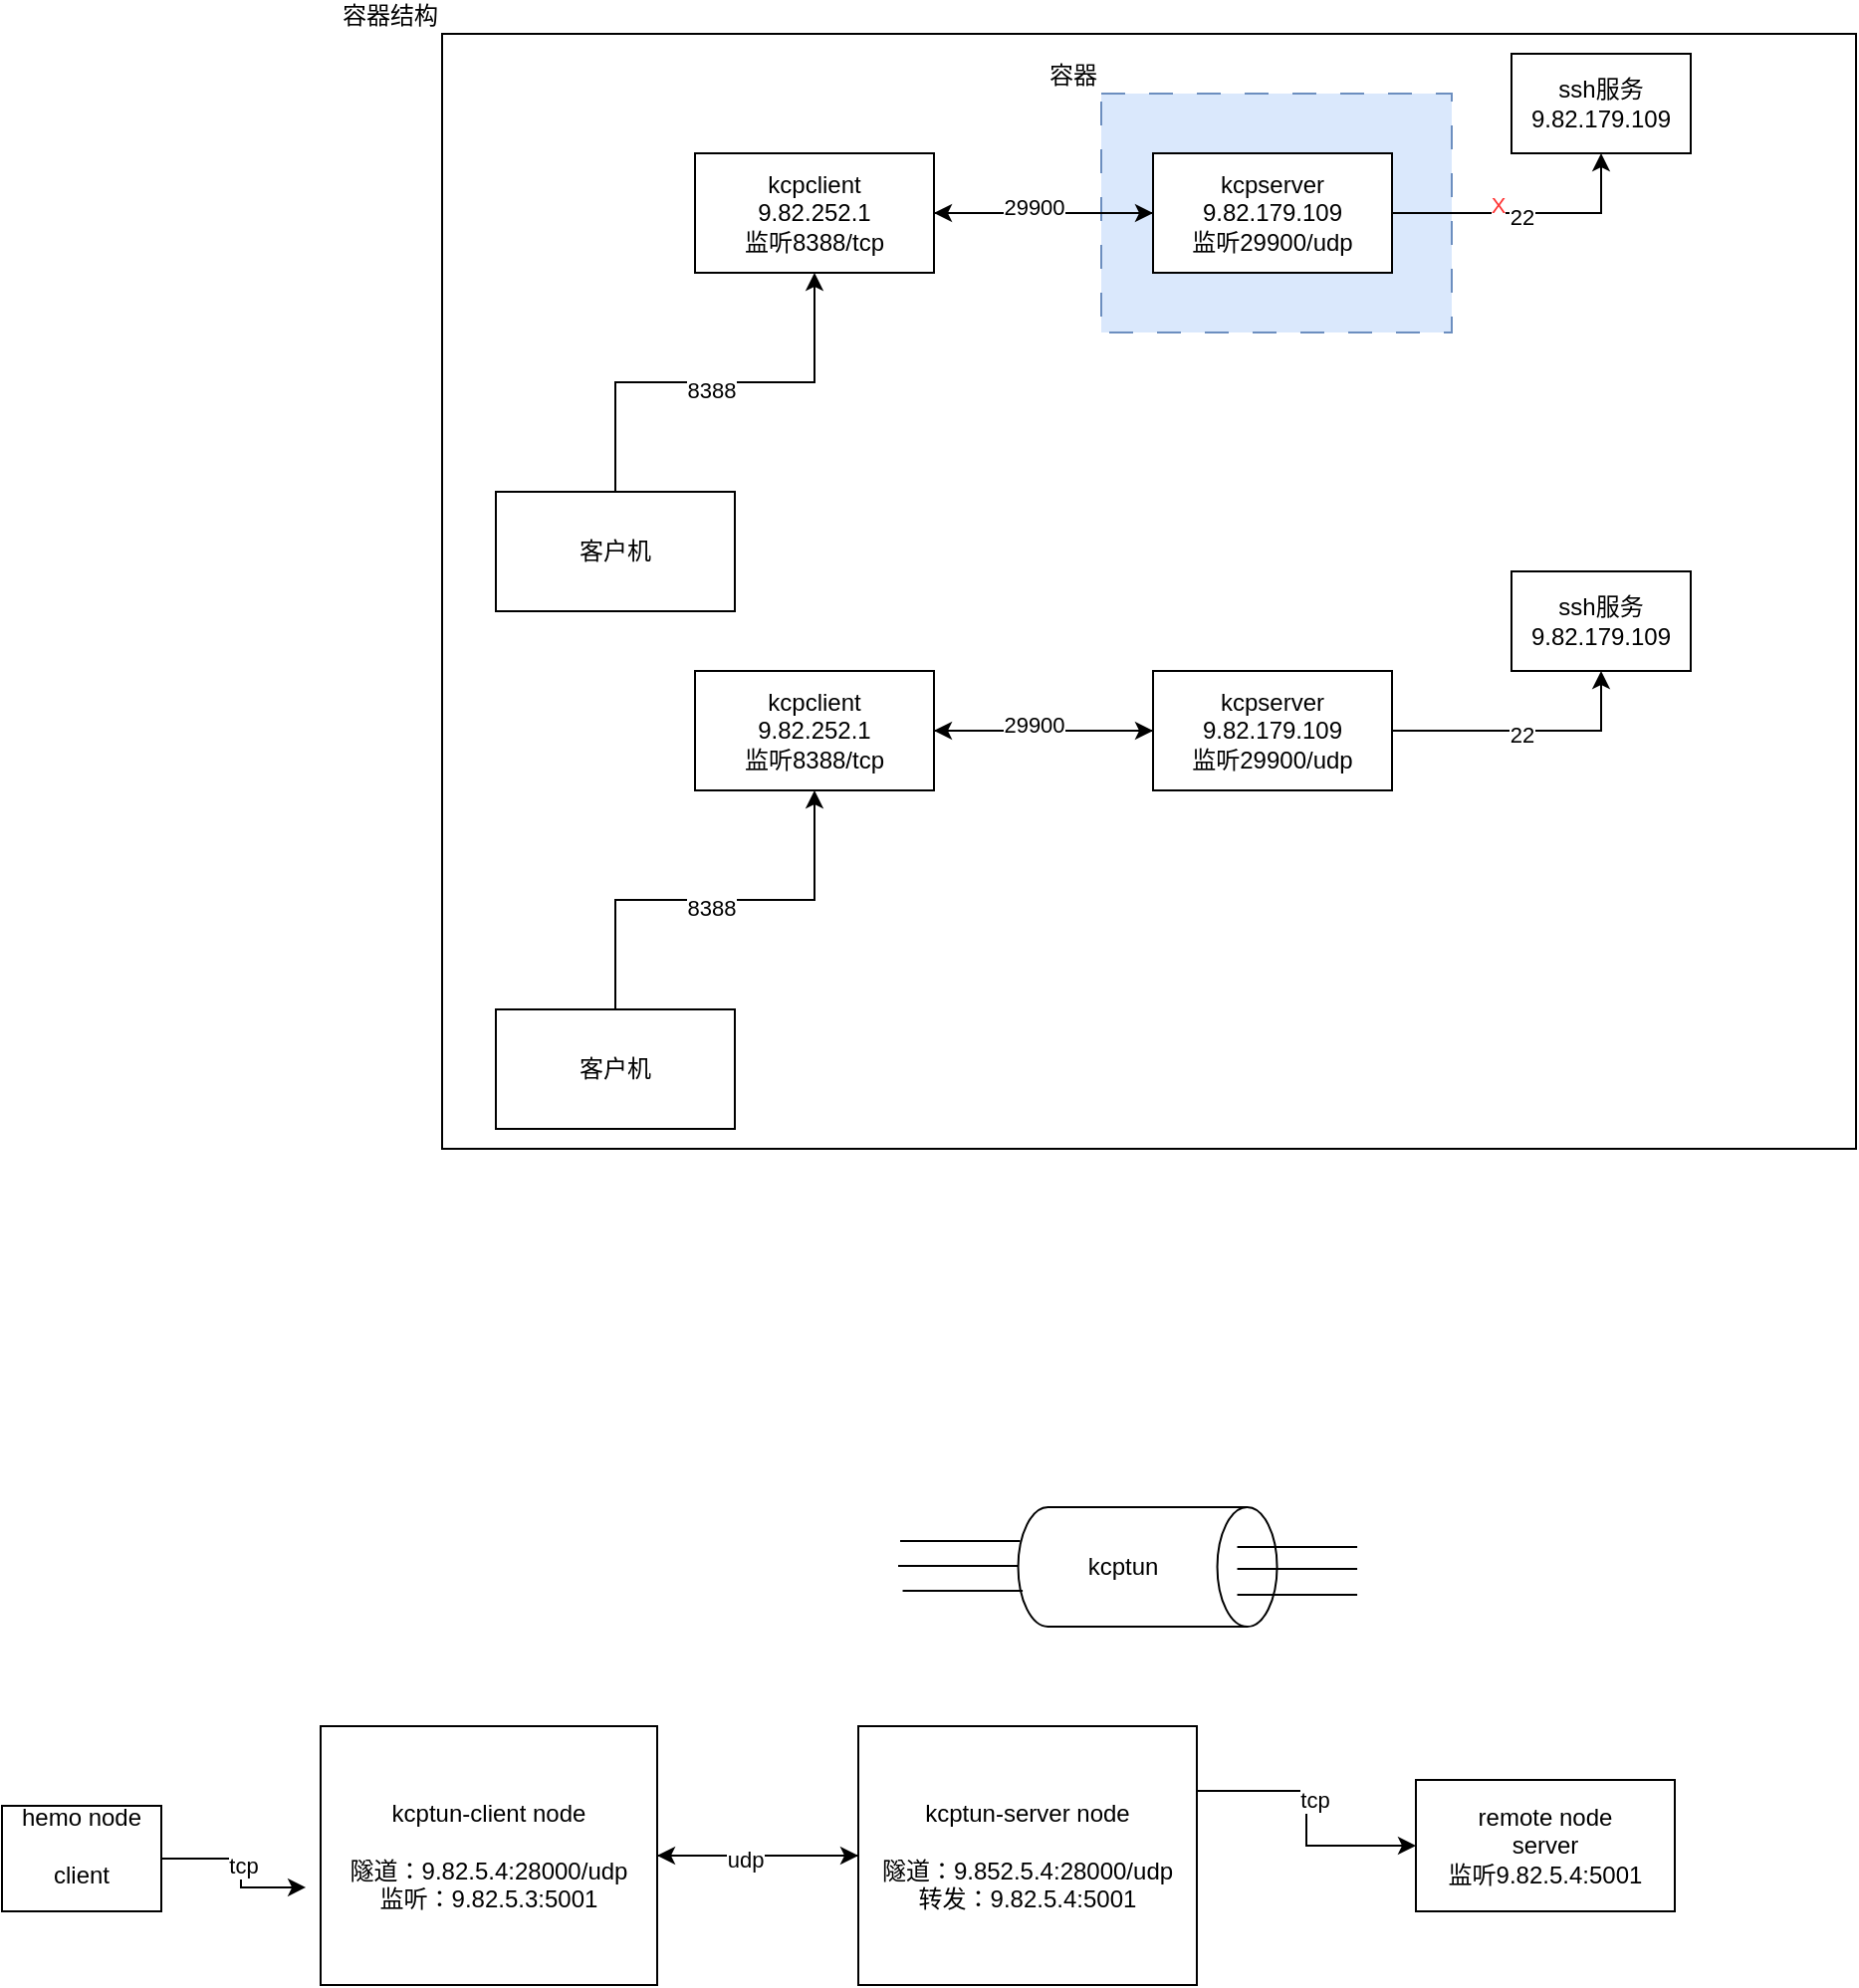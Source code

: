 <mxfile version="26.2.14">
  <diagram name="第 1 页" id="iv7qXB17adP3trQ78rd2">
    <mxGraphModel dx="2078" dy="660" grid="1" gridSize="10" guides="1" tooltips="1" connect="1" arrows="1" fold="1" page="1" pageScale="1" pageWidth="827" pageHeight="1169" math="0" shadow="0">
      <root>
        <mxCell id="0" />
        <mxCell id="1" parent="0" />
        <mxCell id="JmqgNwqlaHLsCQ27jU1V-3" value="kcptun" style="shape=cylinder3;whiteSpace=wrap;html=1;boundedLbl=1;backgroundOutline=1;size=15;direction=south;" vertex="1" parent="1">
          <mxGeometry x="330.27" y="880" width="130" height="60" as="geometry" />
        </mxCell>
        <mxCell id="JmqgNwqlaHLsCQ27jU1V-6" value="" style="endArrow=none;html=1;rounded=0;exitX=0.563;exitY=0.4;exitDx=0;exitDy=0;exitPerimeter=0;" edge="1" parent="1">
          <mxGeometry width="50" height="50" relative="1" as="geometry">
            <mxPoint x="440.27" y="900" as="sourcePoint" />
            <mxPoint x="500.54" y="900" as="targetPoint" />
          </mxGeometry>
        </mxCell>
        <mxCell id="JmqgNwqlaHLsCQ27jU1V-9" value="" style="endArrow=none;html=1;rounded=0;exitX=0.563;exitY=0.4;exitDx=0;exitDy=0;exitPerimeter=0;" edge="1" parent="1">
          <mxGeometry width="50" height="50" relative="1" as="geometry">
            <mxPoint x="440.27" y="911" as="sourcePoint" />
            <mxPoint x="500.54" y="911" as="targetPoint" />
          </mxGeometry>
        </mxCell>
        <mxCell id="JmqgNwqlaHLsCQ27jU1V-10" value="" style="endArrow=none;html=1;rounded=0;exitX=0.563;exitY=0.4;exitDx=0;exitDy=0;exitPerimeter=0;" edge="1" parent="1">
          <mxGeometry width="50" height="50" relative="1" as="geometry">
            <mxPoint x="440.27" y="924" as="sourcePoint" />
            <mxPoint x="500.54" y="924" as="targetPoint" />
          </mxGeometry>
        </mxCell>
        <mxCell id="JmqgNwqlaHLsCQ27jU1V-11" value="" style="endArrow=none;html=1;rounded=0;exitX=0.563;exitY=0.4;exitDx=0;exitDy=0;exitPerimeter=0;" edge="1" parent="1">
          <mxGeometry width="50" height="50" relative="1" as="geometry">
            <mxPoint x="272.27" y="922" as="sourcePoint" />
            <mxPoint x="332.54" y="922" as="targetPoint" />
          </mxGeometry>
        </mxCell>
        <mxCell id="JmqgNwqlaHLsCQ27jU1V-12" value="" style="endArrow=none;html=1;rounded=0;exitX=0.563;exitY=0.4;exitDx=0;exitDy=0;exitPerimeter=0;" edge="1" parent="1">
          <mxGeometry width="50" height="50" relative="1" as="geometry">
            <mxPoint x="270" y="909.5" as="sourcePoint" />
            <mxPoint x="330.27" y="909.5" as="targetPoint" />
          </mxGeometry>
        </mxCell>
        <mxCell id="JmqgNwqlaHLsCQ27jU1V-13" value="" style="endArrow=none;html=1;rounded=0;exitX=0.563;exitY=0.4;exitDx=0;exitDy=0;exitPerimeter=0;" edge="1" parent="1">
          <mxGeometry width="50" height="50" relative="1" as="geometry">
            <mxPoint x="271" y="897" as="sourcePoint" />
            <mxPoint x="331.27" y="897" as="targetPoint" />
          </mxGeometry>
        </mxCell>
        <mxCell id="JmqgNwqlaHLsCQ27jU1V-15" value="" style="group" vertex="1" connectable="0" parent="1">
          <mxGeometry x="41" y="140" width="710" height="560" as="geometry" />
        </mxCell>
        <mxCell id="JmqgNwqlaHLsCQ27jU1V-1" value="容器结构" style="rounded=0;whiteSpace=wrap;html=1;labelPosition=left;verticalLabelPosition=top;align=right;verticalAlign=bottom;" vertex="1" parent="JmqgNwqlaHLsCQ27jU1V-15">
          <mxGeometry width="710" height="560" as="geometry" />
        </mxCell>
        <mxCell id="7KyNTXWsRjial-kZLejf-12" value="容器" style="rounded=0;whiteSpace=wrap;html=1;dashed=1;dashPattern=12 12;fillColor=#dae8fc;strokeColor=#6c8ebf;align=right;labelPosition=left;verticalLabelPosition=top;verticalAlign=bottom;" parent="JmqgNwqlaHLsCQ27jU1V-15" vertex="1">
          <mxGeometry x="331" y="30" width="176" height="120" as="geometry" />
        </mxCell>
        <mxCell id="7KyNTXWsRjial-kZLejf-3" style="edgeStyle=orthogonalEdgeStyle;rounded=0;orthogonalLoop=1;jettySize=auto;html=1;exitX=1;exitY=0.5;exitDx=0;exitDy=0;entryX=0;entryY=0.5;entryDx=0;entryDy=0;" parent="JmqgNwqlaHLsCQ27jU1V-15" source="7KyNTXWsRjial-kZLejf-1" target="7KyNTXWsRjial-kZLejf-2" edge="1">
          <mxGeometry relative="1" as="geometry" />
        </mxCell>
        <mxCell id="7KyNTXWsRjial-kZLejf-1" value="kcpclient&lt;div&gt;9.82.252.1&lt;/div&gt;&lt;div&gt;监听8388/tcp&lt;/div&gt;" style="rounded=0;whiteSpace=wrap;html=1;" parent="JmqgNwqlaHLsCQ27jU1V-15" vertex="1">
          <mxGeometry x="127" y="60" width="120" height="60" as="geometry" />
        </mxCell>
        <mxCell id="7KyNTXWsRjial-kZLejf-4" style="edgeStyle=orthogonalEdgeStyle;rounded=0;orthogonalLoop=1;jettySize=auto;html=1;exitX=0;exitY=0.5;exitDx=0;exitDy=0;entryX=1;entryY=0.5;entryDx=0;entryDy=0;" parent="JmqgNwqlaHLsCQ27jU1V-15" source="7KyNTXWsRjial-kZLejf-2" target="7KyNTXWsRjial-kZLejf-1" edge="1">
          <mxGeometry relative="1" as="geometry" />
        </mxCell>
        <mxCell id="7KyNTXWsRjial-kZLejf-5" value="29900" style="edgeLabel;html=1;align=center;verticalAlign=middle;resizable=0;points=[];" parent="7KyNTXWsRjial-kZLejf-4" vertex="1" connectable="0">
          <mxGeometry x="0.088" y="-3" relative="1" as="geometry">
            <mxPoint as="offset" />
          </mxGeometry>
        </mxCell>
        <mxCell id="7KyNTXWsRjial-kZLejf-7" style="edgeStyle=orthogonalEdgeStyle;rounded=0;orthogonalLoop=1;jettySize=auto;html=1;exitX=1;exitY=0.5;exitDx=0;exitDy=0;entryX=0.5;entryY=1;entryDx=0;entryDy=0;" parent="JmqgNwqlaHLsCQ27jU1V-15" source="7KyNTXWsRjial-kZLejf-2" target="7KyNTXWsRjial-kZLejf-6" edge="1">
          <mxGeometry relative="1" as="geometry" />
        </mxCell>
        <mxCell id="7KyNTXWsRjial-kZLejf-11" value="22" style="edgeLabel;html=1;align=center;verticalAlign=middle;resizable=0;points=[];" parent="7KyNTXWsRjial-kZLejf-7" vertex="1" connectable="0">
          <mxGeometry x="-0.034" y="-2" relative="1" as="geometry">
            <mxPoint as="offset" />
          </mxGeometry>
        </mxCell>
        <mxCell id="7KyNTXWsRjial-kZLejf-24" value="X" style="edgeLabel;html=1;align=center;verticalAlign=middle;resizable=0;points=[];fontColor=#FF3333;labelBackgroundColor=default;" parent="7KyNTXWsRjial-kZLejf-7" vertex="1" connectable="0">
          <mxGeometry x="-0.221" y="4" relative="1" as="geometry">
            <mxPoint as="offset" />
          </mxGeometry>
        </mxCell>
        <mxCell id="7KyNTXWsRjial-kZLejf-2" value="kcpserver&lt;div&gt;&lt;div&gt;9.82.179.109&lt;/div&gt;&lt;/div&gt;&lt;div&gt;监听29900/udp&lt;/div&gt;" style="rounded=0;whiteSpace=wrap;html=1;" parent="JmqgNwqlaHLsCQ27jU1V-15" vertex="1">
          <mxGeometry x="357" y="60" width="120" height="60" as="geometry" />
        </mxCell>
        <mxCell id="7KyNTXWsRjial-kZLejf-6" value="ssh服务&lt;div&gt;9.82.179.109&lt;/div&gt;" style="rounded=0;whiteSpace=wrap;html=1;" parent="JmqgNwqlaHLsCQ27jU1V-15" vertex="1">
          <mxGeometry x="537" y="10" width="90" height="50" as="geometry" />
        </mxCell>
        <mxCell id="7KyNTXWsRjial-kZLejf-9" style="edgeStyle=orthogonalEdgeStyle;rounded=0;orthogonalLoop=1;jettySize=auto;html=1;exitX=0.5;exitY=0;exitDx=0;exitDy=0;entryX=0.5;entryY=1;entryDx=0;entryDy=0;" parent="JmqgNwqlaHLsCQ27jU1V-15" source="7KyNTXWsRjial-kZLejf-8" target="7KyNTXWsRjial-kZLejf-1" edge="1">
          <mxGeometry relative="1" as="geometry" />
        </mxCell>
        <mxCell id="7KyNTXWsRjial-kZLejf-10" value="8388" style="edgeLabel;html=1;align=center;verticalAlign=middle;resizable=0;points=[];" parent="7KyNTXWsRjial-kZLejf-9" vertex="1" connectable="0">
          <mxGeometry x="-0.017" y="-4" relative="1" as="geometry">
            <mxPoint as="offset" />
          </mxGeometry>
        </mxCell>
        <mxCell id="7KyNTXWsRjial-kZLejf-8" value="客户机" style="rounded=0;whiteSpace=wrap;html=1;" parent="JmqgNwqlaHLsCQ27jU1V-15" vertex="1">
          <mxGeometry x="27" y="230" width="120" height="60" as="geometry" />
        </mxCell>
        <mxCell id="7KyNTXWsRjial-kZLejf-13" style="edgeStyle=orthogonalEdgeStyle;rounded=0;orthogonalLoop=1;jettySize=auto;html=1;exitX=1;exitY=0.5;exitDx=0;exitDy=0;entryX=0;entryY=0.5;entryDx=0;entryDy=0;" parent="JmqgNwqlaHLsCQ27jU1V-15" source="7KyNTXWsRjial-kZLejf-14" target="7KyNTXWsRjial-kZLejf-19" edge="1">
          <mxGeometry relative="1" as="geometry" />
        </mxCell>
        <mxCell id="7KyNTXWsRjial-kZLejf-14" value="kcpclient&lt;div&gt;9.82.252.1&lt;/div&gt;&lt;div&gt;监听8388/tcp&lt;/div&gt;" style="rounded=0;whiteSpace=wrap;html=1;" parent="JmqgNwqlaHLsCQ27jU1V-15" vertex="1">
          <mxGeometry x="127" y="320" width="120" height="60" as="geometry" />
        </mxCell>
        <mxCell id="7KyNTXWsRjial-kZLejf-15" style="edgeStyle=orthogonalEdgeStyle;rounded=0;orthogonalLoop=1;jettySize=auto;html=1;exitX=0;exitY=0.5;exitDx=0;exitDy=0;entryX=1;entryY=0.5;entryDx=0;entryDy=0;" parent="JmqgNwqlaHLsCQ27jU1V-15" source="7KyNTXWsRjial-kZLejf-19" target="7KyNTXWsRjial-kZLejf-14" edge="1">
          <mxGeometry relative="1" as="geometry" />
        </mxCell>
        <mxCell id="7KyNTXWsRjial-kZLejf-16" value="29900" style="edgeLabel;html=1;align=center;verticalAlign=middle;resizable=0;points=[];" parent="7KyNTXWsRjial-kZLejf-15" vertex="1" connectable="0">
          <mxGeometry x="0.088" y="-3" relative="1" as="geometry">
            <mxPoint as="offset" />
          </mxGeometry>
        </mxCell>
        <mxCell id="7KyNTXWsRjial-kZLejf-17" style="edgeStyle=orthogonalEdgeStyle;rounded=0;orthogonalLoop=1;jettySize=auto;html=1;exitX=1;exitY=0.5;exitDx=0;exitDy=0;entryX=0.5;entryY=1;entryDx=0;entryDy=0;" parent="JmqgNwqlaHLsCQ27jU1V-15" source="7KyNTXWsRjial-kZLejf-19" target="7KyNTXWsRjial-kZLejf-20" edge="1">
          <mxGeometry relative="1" as="geometry" />
        </mxCell>
        <mxCell id="7KyNTXWsRjial-kZLejf-18" value="22" style="edgeLabel;html=1;align=center;verticalAlign=middle;resizable=0;points=[];" parent="7KyNTXWsRjial-kZLejf-17" vertex="1" connectable="0">
          <mxGeometry x="-0.034" y="-2" relative="1" as="geometry">
            <mxPoint as="offset" />
          </mxGeometry>
        </mxCell>
        <mxCell id="7KyNTXWsRjial-kZLejf-19" value="kcpserver&lt;div&gt;&lt;div&gt;9.82.179.109&lt;/div&gt;&lt;/div&gt;&lt;div&gt;监听29900/udp&lt;/div&gt;" style="rounded=0;whiteSpace=wrap;html=1;" parent="JmqgNwqlaHLsCQ27jU1V-15" vertex="1">
          <mxGeometry x="357" y="320" width="120" height="60" as="geometry" />
        </mxCell>
        <mxCell id="7KyNTXWsRjial-kZLejf-20" value="ssh服务&lt;div&gt;9.82.179.109&lt;/div&gt;" style="rounded=0;whiteSpace=wrap;html=1;" parent="JmqgNwqlaHLsCQ27jU1V-15" vertex="1">
          <mxGeometry x="537" y="270" width="90" height="50" as="geometry" />
        </mxCell>
        <mxCell id="7KyNTXWsRjial-kZLejf-21" style="edgeStyle=orthogonalEdgeStyle;rounded=0;orthogonalLoop=1;jettySize=auto;html=1;exitX=0.5;exitY=0;exitDx=0;exitDy=0;entryX=0.5;entryY=1;entryDx=0;entryDy=0;" parent="JmqgNwqlaHLsCQ27jU1V-15" source="7KyNTXWsRjial-kZLejf-23" target="7KyNTXWsRjial-kZLejf-14" edge="1">
          <mxGeometry relative="1" as="geometry" />
        </mxCell>
        <mxCell id="7KyNTXWsRjial-kZLejf-22" value="8388" style="edgeLabel;html=1;align=center;verticalAlign=middle;resizable=0;points=[];" parent="7KyNTXWsRjial-kZLejf-21" vertex="1" connectable="0">
          <mxGeometry x="-0.017" y="-4" relative="1" as="geometry">
            <mxPoint as="offset" />
          </mxGeometry>
        </mxCell>
        <mxCell id="7KyNTXWsRjial-kZLejf-23" value="客户机" style="rounded=0;whiteSpace=wrap;html=1;" parent="JmqgNwqlaHLsCQ27jU1V-15" vertex="1">
          <mxGeometry x="27" y="490" width="120" height="60" as="geometry" />
        </mxCell>
        <mxCell id="JmqgNwqlaHLsCQ27jU1V-16" value="&lt;div&gt;hemo node&lt;/div&gt;&lt;div&gt;&lt;br&gt;&lt;/div&gt;client&lt;div&gt;&lt;br&gt;&lt;/div&gt;" style="rounded=0;whiteSpace=wrap;html=1;" vertex="1" parent="1">
          <mxGeometry x="-180" y="1030" width="80" height="53" as="geometry" />
        </mxCell>
        <mxCell id="JmqgNwqlaHLsCQ27jU1V-19" style="edgeStyle=orthogonalEdgeStyle;rounded=0;orthogonalLoop=1;jettySize=auto;html=1;exitX=1;exitY=0.5;exitDx=0;exitDy=0;entryX=0;entryY=0.5;entryDx=0;entryDy=0;" edge="1" parent="1" source="JmqgNwqlaHLsCQ27jU1V-17" target="JmqgNwqlaHLsCQ27jU1V-18">
          <mxGeometry relative="1" as="geometry" />
        </mxCell>
        <mxCell id="JmqgNwqlaHLsCQ27jU1V-17" value="kcptun-client node&lt;div&gt;&lt;br&gt;&lt;/div&gt;&lt;div&gt;隧道：9.82.5.4:28000/udp&lt;/div&gt;&lt;div&gt;监听：9.82.5.3:5001&lt;/div&gt;" style="rounded=0;whiteSpace=wrap;html=1;" vertex="1" parent="1">
          <mxGeometry x="-20" y="990" width="169" height="130" as="geometry" />
        </mxCell>
        <mxCell id="JmqgNwqlaHLsCQ27jU1V-23" style="edgeStyle=orthogonalEdgeStyle;rounded=0;orthogonalLoop=1;jettySize=auto;html=1;exitX=0;exitY=0.5;exitDx=0;exitDy=0;entryX=1;entryY=0.5;entryDx=0;entryDy=0;" edge="1" parent="1" source="JmqgNwqlaHLsCQ27jU1V-18" target="JmqgNwqlaHLsCQ27jU1V-17">
          <mxGeometry relative="1" as="geometry" />
        </mxCell>
        <mxCell id="JmqgNwqlaHLsCQ27jU1V-24" value="udp" style="edgeLabel;html=1;align=center;verticalAlign=middle;resizable=0;points=[];" vertex="1" connectable="0" parent="JmqgNwqlaHLsCQ27jU1V-23">
          <mxGeometry x="0.133" y="2" relative="1" as="geometry">
            <mxPoint as="offset" />
          </mxGeometry>
        </mxCell>
        <mxCell id="JmqgNwqlaHLsCQ27jU1V-29" style="edgeStyle=orthogonalEdgeStyle;rounded=0;orthogonalLoop=1;jettySize=auto;html=1;exitX=1;exitY=0.25;exitDx=0;exitDy=0;entryX=0;entryY=0.5;entryDx=0;entryDy=0;" edge="1" parent="1" source="JmqgNwqlaHLsCQ27jU1V-18" target="JmqgNwqlaHLsCQ27jU1V-27">
          <mxGeometry relative="1" as="geometry">
            <mxPoint x="520" y="1010" as="targetPoint" />
          </mxGeometry>
        </mxCell>
        <mxCell id="JmqgNwqlaHLsCQ27jU1V-30" value="tcp" style="edgeLabel;html=1;align=center;verticalAlign=middle;resizable=0;points=[];" vertex="1" connectable="0" parent="JmqgNwqlaHLsCQ27jU1V-29">
          <mxGeometry x="-0.136" y="4" relative="1" as="geometry">
            <mxPoint as="offset" />
          </mxGeometry>
        </mxCell>
        <mxCell id="JmqgNwqlaHLsCQ27jU1V-18" value="kcptun-server node&lt;div&gt;&lt;br&gt;&lt;div&gt;隧道：9.852.5.4:28000/udp&lt;/div&gt;&lt;div&gt;转发：9.82.5.4:5001&lt;/div&gt;&lt;/div&gt;" style="rounded=0;whiteSpace=wrap;html=1;" vertex="1" parent="1">
          <mxGeometry x="250" y="990" width="170" height="130" as="geometry" />
        </mxCell>
        <mxCell id="JmqgNwqlaHLsCQ27jU1V-25" style="edgeStyle=orthogonalEdgeStyle;rounded=0;orthogonalLoop=1;jettySize=auto;html=1;exitX=1;exitY=0.5;exitDx=0;exitDy=0;entryX=-0.044;entryY=0.623;entryDx=0;entryDy=0;entryPerimeter=0;" edge="1" parent="1" source="JmqgNwqlaHLsCQ27jU1V-16" target="JmqgNwqlaHLsCQ27jU1V-17">
          <mxGeometry relative="1" as="geometry" />
        </mxCell>
        <mxCell id="JmqgNwqlaHLsCQ27jU1V-26" value="tcp" style="edgeLabel;html=1;align=center;verticalAlign=middle;resizable=0;points=[];" vertex="1" connectable="0" parent="JmqgNwqlaHLsCQ27jU1V-25">
          <mxGeometry x="0.002" y="1" relative="1" as="geometry">
            <mxPoint as="offset" />
          </mxGeometry>
        </mxCell>
        <mxCell id="JmqgNwqlaHLsCQ27jU1V-27" value="&lt;div&gt;remote node&lt;/div&gt;server&lt;div&gt;监听9.82.5.4:5001&lt;/div&gt;" style="rounded=0;whiteSpace=wrap;html=1;" vertex="1" parent="1">
          <mxGeometry x="530" y="1017" width="130" height="66" as="geometry" />
        </mxCell>
      </root>
    </mxGraphModel>
  </diagram>
</mxfile>

